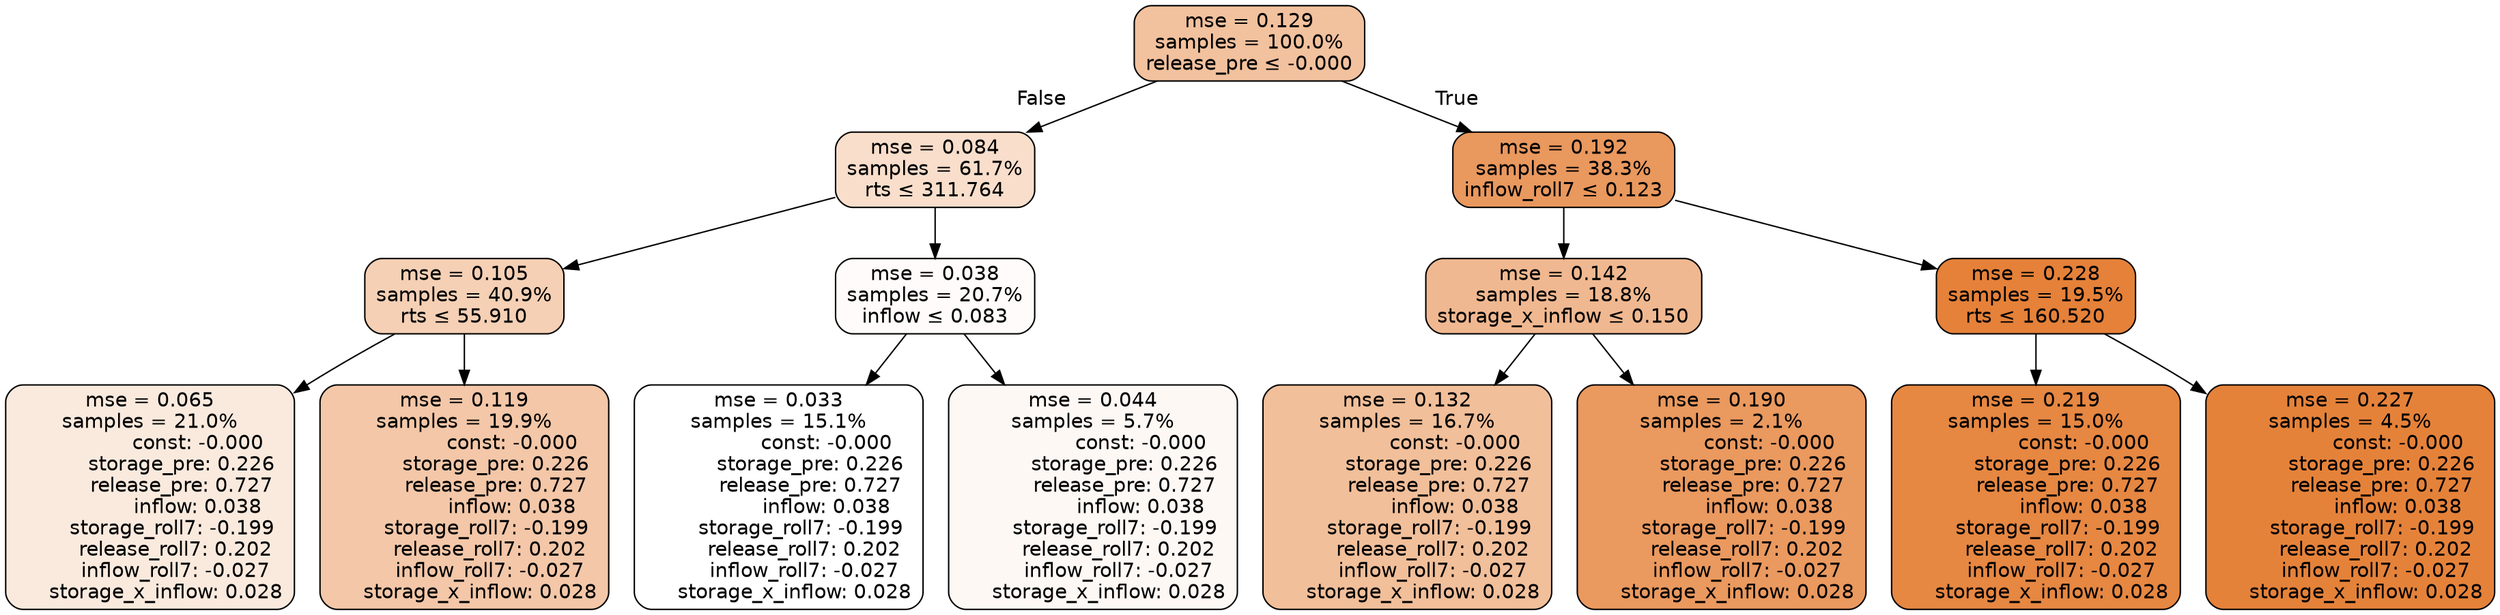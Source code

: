 digraph tree {
node [shape=rectangle, style="filled, rounded", color="black", fontname=helvetica] ;
edge [fontname=helvetica] ;
	"0" [label="mse = 0.129
samples = 100.0%
release_pre &le; -0.000", fillcolor="#f2c19e"]
	"1" [label="mse = 0.084
samples = 61.7%
rts &le; 311.764", fillcolor="#f8decb"]
	"2" [label="mse = 0.105
samples = 40.9%
rts &le; 55.910", fillcolor="#f5d0b5"]
	"3" [label="mse = 0.065
samples = 21.0%
               const: -0.000
          storage_pre: 0.226
          release_pre: 0.727
               inflow: 0.038
       storage_roll7: -0.199
        release_roll7: 0.202
        inflow_roll7: -0.027
     storage_x_inflow: 0.028", fillcolor="#faeade"]
	"4" [label="mse = 0.119
samples = 19.9%
               const: -0.000
          storage_pre: 0.226
          release_pre: 0.727
               inflow: 0.038
       storage_roll7: -0.199
        release_roll7: 0.202
        inflow_roll7: -0.027
     storage_x_inflow: 0.028", fillcolor="#f3c7a8"]
	"5" [label="mse = 0.038
samples = 20.7%
inflow &le; 0.083", fillcolor="#fefbfa"]
	"6" [label="mse = 0.033
samples = 15.1%
               const: -0.000
          storage_pre: 0.226
          release_pre: 0.727
               inflow: 0.038
       storage_roll7: -0.199
        release_roll7: 0.202
        inflow_roll7: -0.027
     storage_x_inflow: 0.028", fillcolor="#ffffff"]
	"7" [label="mse = 0.044
samples = 5.7%
               const: -0.000
          storage_pre: 0.226
          release_pre: 0.727
               inflow: 0.038
       storage_roll7: -0.199
        release_roll7: 0.202
        inflow_roll7: -0.027
     storage_x_inflow: 0.028", fillcolor="#fdf8f4"]
	"8" [label="mse = 0.192
samples = 38.3%
inflow_roll7 &le; 0.123", fillcolor="#e9985e"]
	"9" [label="mse = 0.142
samples = 18.8%
storage_x_inflow &le; 0.150", fillcolor="#f0b890"]
	"10" [label="mse = 0.132
samples = 16.7%
               const: -0.000
          storage_pre: 0.226
          release_pre: 0.727
               inflow: 0.038
       storage_roll7: -0.199
        release_roll7: 0.202
        inflow_roll7: -0.027
     storage_x_inflow: 0.028", fillcolor="#f1bf9a"]
	"11" [label="mse = 0.190
samples = 2.1%
               const: -0.000
          storage_pre: 0.226
          release_pre: 0.727
               inflow: 0.038
       storage_roll7: -0.199
        release_roll7: 0.202
        inflow_roll7: -0.027
     storage_x_inflow: 0.028", fillcolor="#ea995f"]
	"12" [label="mse = 0.228
samples = 19.5%
rts &le; 160.520", fillcolor="#e58139"]
	"13" [label="mse = 0.219
samples = 15.0%
               const: -0.000
          storage_pre: 0.226
          release_pre: 0.727
               inflow: 0.038
       storage_roll7: -0.199
        release_roll7: 0.202
        inflow_roll7: -0.027
     storage_x_inflow: 0.028", fillcolor="#e68742"]
	"14" [label="mse = 0.227
samples = 4.5%
               const: -0.000
          storage_pre: 0.226
          release_pre: 0.727
               inflow: 0.038
       storage_roll7: -0.199
        release_roll7: 0.202
        inflow_roll7: -0.027
     storage_x_inflow: 0.028", fillcolor="#e5823a"]

	"0" -> "1" [labeldistance=2.5, labelangle=45, headlabel="False"]
	"1" -> "2"
	"2" -> "3"
	"2" -> "4"
	"1" -> "5"
	"5" -> "6"
	"5" -> "7"
	"0" -> "8" [labeldistance=2.5, labelangle=-45, headlabel="True"]
	"8" -> "9"
	"9" -> "10"
	"9" -> "11"
	"8" -> "12"
	"12" -> "13"
	"12" -> "14"
}
